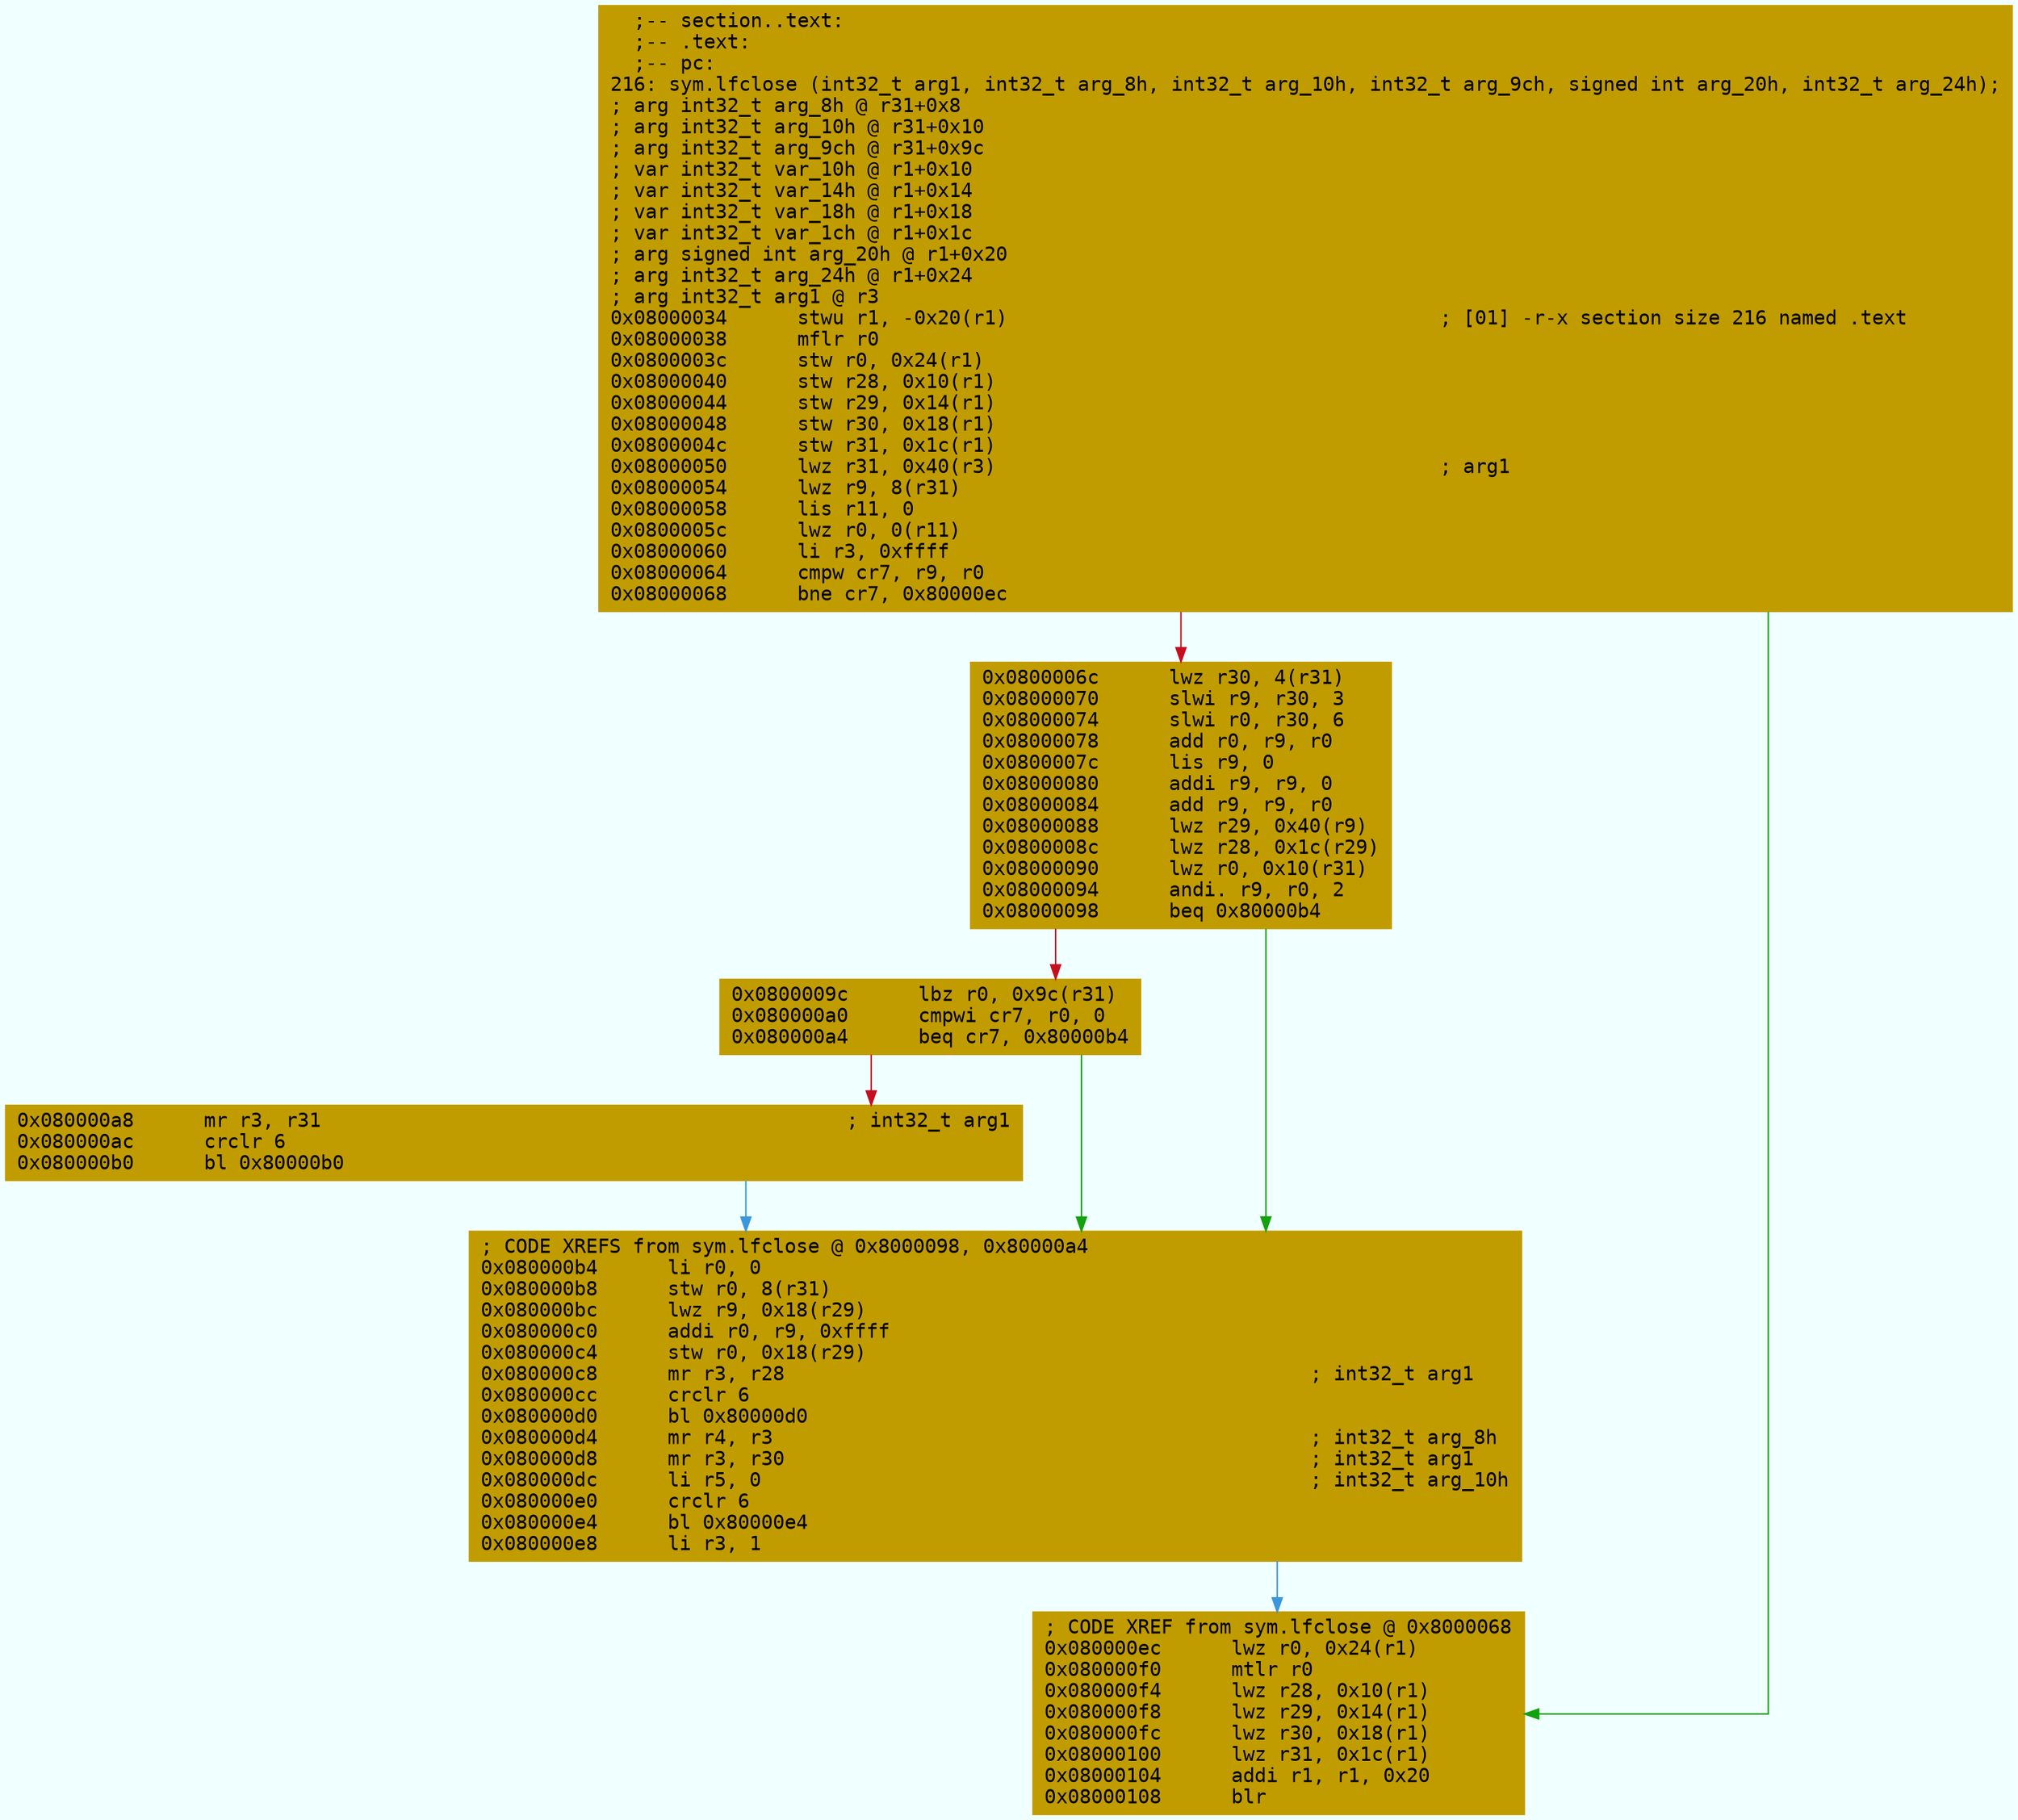 digraph code {
	graph [bgcolor=azure fontsize=8 fontname="Courier" splines="ortho"];
	node [fillcolor=gray style=filled shape=box];
	edge [arrowhead="normal"];
	"0x08000034" [URL="sym.lfclose/0x08000034", fillcolor="#c19c00",color="#c19c00", fontname="Courier",label="  ;-- section..text:\l  ;-- .text:\l  ;-- pc:\l216: sym.lfclose (int32_t arg1, int32_t arg_8h, int32_t arg_10h, int32_t arg_9ch, signed int arg_20h, int32_t arg_24h);\l; arg int32_t arg_8h @ r31+0x8\l; arg int32_t arg_10h @ r31+0x10\l; arg int32_t arg_9ch @ r31+0x9c\l; var int32_t var_10h @ r1+0x10\l; var int32_t var_14h @ r1+0x14\l; var int32_t var_18h @ r1+0x18\l; var int32_t var_1ch @ r1+0x1c\l; arg signed int arg_20h @ r1+0x20\l; arg int32_t arg_24h @ r1+0x24\l; arg int32_t arg1 @ r3\l0x08000034      stwu r1, -0x20(r1)                                     ; [01] -r-x section size 216 named .text\l0x08000038      mflr r0\l0x0800003c      stw r0, 0x24(r1)\l0x08000040      stw r28, 0x10(r1)\l0x08000044      stw r29, 0x14(r1)\l0x08000048      stw r30, 0x18(r1)\l0x0800004c      stw r31, 0x1c(r1)\l0x08000050      lwz r31, 0x40(r3)                                      ; arg1\l0x08000054      lwz r9, 8(r31)\l0x08000058      lis r11, 0\l0x0800005c      lwz r0, 0(r11)\l0x08000060      li r3, 0xffff\l0x08000064      cmpw cr7, r9, r0\l0x08000068      bne cr7, 0x80000ec\l"]
	"0x0800006c" [URL="sym.lfclose/0x0800006c", fillcolor="#c19c00",color="#c19c00", fontname="Courier",label="0x0800006c      lwz r30, 4(r31)\l0x08000070      slwi r9, r30, 3\l0x08000074      slwi r0, r30, 6\l0x08000078      add r0, r9, r0\l0x0800007c      lis r9, 0\l0x08000080      addi r9, r9, 0\l0x08000084      add r9, r9, r0\l0x08000088      lwz r29, 0x40(r9)\l0x0800008c      lwz r28, 0x1c(r29)\l0x08000090      lwz r0, 0x10(r31)\l0x08000094      andi. r9, r0, 2\l0x08000098      beq 0x80000b4\l"]
	"0x0800009c" [URL="sym.lfclose/0x0800009c", fillcolor="#c19c00",color="#c19c00", fontname="Courier",label="0x0800009c      lbz r0, 0x9c(r31)\l0x080000a0      cmpwi cr7, r0, 0\l0x080000a4      beq cr7, 0x80000b4\l"]
	"0x080000a8" [URL="sym.lfclose/0x080000a8", fillcolor="#c19c00",color="#c19c00", fontname="Courier",label="0x080000a8      mr r3, r31                                             ; int32_t arg1\l0x080000ac      crclr 6\l0x080000b0      bl 0x80000b0\l"]
	"0x080000b4" [URL="sym.lfclose/0x080000b4", fillcolor="#c19c00",color="#c19c00", fontname="Courier",label="; CODE XREFS from sym.lfclose @ 0x8000098, 0x80000a4\l0x080000b4      li r0, 0\l0x080000b8      stw r0, 8(r31)\l0x080000bc      lwz r9, 0x18(r29)\l0x080000c0      addi r0, r9, 0xffff\l0x080000c4      stw r0, 0x18(r29)\l0x080000c8      mr r3, r28                                             ; int32_t arg1\l0x080000cc      crclr 6\l0x080000d0      bl 0x80000d0\l0x080000d4      mr r4, r3                                              ; int32_t arg_8h\l0x080000d8      mr r3, r30                                             ; int32_t arg1\l0x080000dc      li r5, 0                                               ; int32_t arg_10h\l0x080000e0      crclr 6\l0x080000e4      bl 0x80000e4\l0x080000e8      li r3, 1\l"]
	"0x080000ec" [URL="sym.lfclose/0x080000ec", fillcolor="#c19c00",color="#c19c00", fontname="Courier",label="; CODE XREF from sym.lfclose @ 0x8000068\l0x080000ec      lwz r0, 0x24(r1)\l0x080000f0      mtlr r0\l0x080000f4      lwz r28, 0x10(r1)\l0x080000f8      lwz r29, 0x14(r1)\l0x080000fc      lwz r30, 0x18(r1)\l0x08000100      lwz r31, 0x1c(r1)\l0x08000104      addi r1, r1, 0x20\l0x08000108      blr\l"]
        "0x08000034" -> "0x080000ec" [color="#13a10e"];
        "0x08000034" -> "0x0800006c" [color="#c50f1f"];
        "0x0800006c" -> "0x080000b4" [color="#13a10e"];
        "0x0800006c" -> "0x0800009c" [color="#c50f1f"];
        "0x0800009c" -> "0x080000b4" [color="#13a10e"];
        "0x0800009c" -> "0x080000a8" [color="#c50f1f"];
        "0x080000a8" -> "0x080000b4" [color="#3a96dd"];
        "0x080000b4" -> "0x080000ec" [color="#3a96dd"];
}
